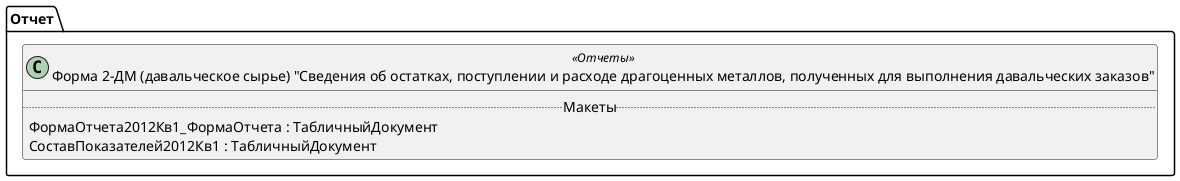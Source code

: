 ﻿@startuml РегламентированныйОтчетСтатистикаФорма2ДМДавальческоеСырье
'!include templates.wsd
'..\include templates.wsd
class Отчет.РегламентированныйОтчетСтатистикаФорма2ДМДавальческоеСырье as "Форма 2-ДМ (давальческое сырье) "Сведения об остатках, поступлении и расходе драгоценных металлов, полученных для выполнения давальческих заказов"" <<Отчеты>>
{
..Макеты..
ФормаОтчета2012Кв1_ФормаОтчета : ТабличныйДокумент
СоставПоказателей2012Кв1 : ТабличныйДокумент
}
@enduml
